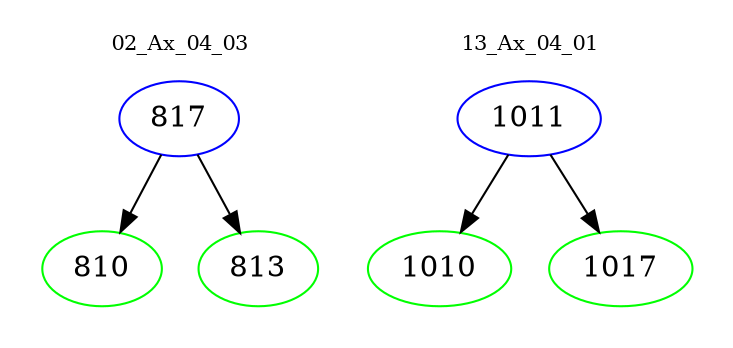 digraph{
subgraph cluster_0 {
color = white
label = "02_Ax_04_03";
fontsize=10;
T0_817 [label="817", color="blue"]
T0_817 -> T0_810 [color="black"]
T0_810 [label="810", color="green"]
T0_817 -> T0_813 [color="black"]
T0_813 [label="813", color="green"]
}
subgraph cluster_1 {
color = white
label = "13_Ax_04_01";
fontsize=10;
T1_1011 [label="1011", color="blue"]
T1_1011 -> T1_1010 [color="black"]
T1_1010 [label="1010", color="green"]
T1_1011 -> T1_1017 [color="black"]
T1_1017 [label="1017", color="green"]
}
}
